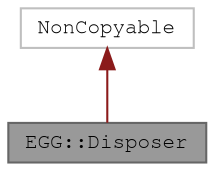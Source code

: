 digraph "EGG::Disposer"
{
 // LATEX_PDF_SIZE
  bgcolor="transparent";
  edge [fontname=FreeMono,fontsize=10,labelfontname=FreeMono,labelfontsize=10];
  node [fontname=FreeMono,fontsize=10,shape=box,height=0.2,width=0.4];
  Node1 [label="EGG::Disposer",height=0.2,width=0.4,color="gray40", fillcolor="grey60", style="filled", fontcolor="black",tooltip="Base class for garbage-collected objects."];
  Node2 -> Node1 [dir="back",color="firebrick4",style="solid"];
  Node2 [label="NonCopyable",height=0.2,width=0.4,color="grey75", fillcolor="white", style="filled",URL="$class_non_copyable.html",tooltip=" "];
}
